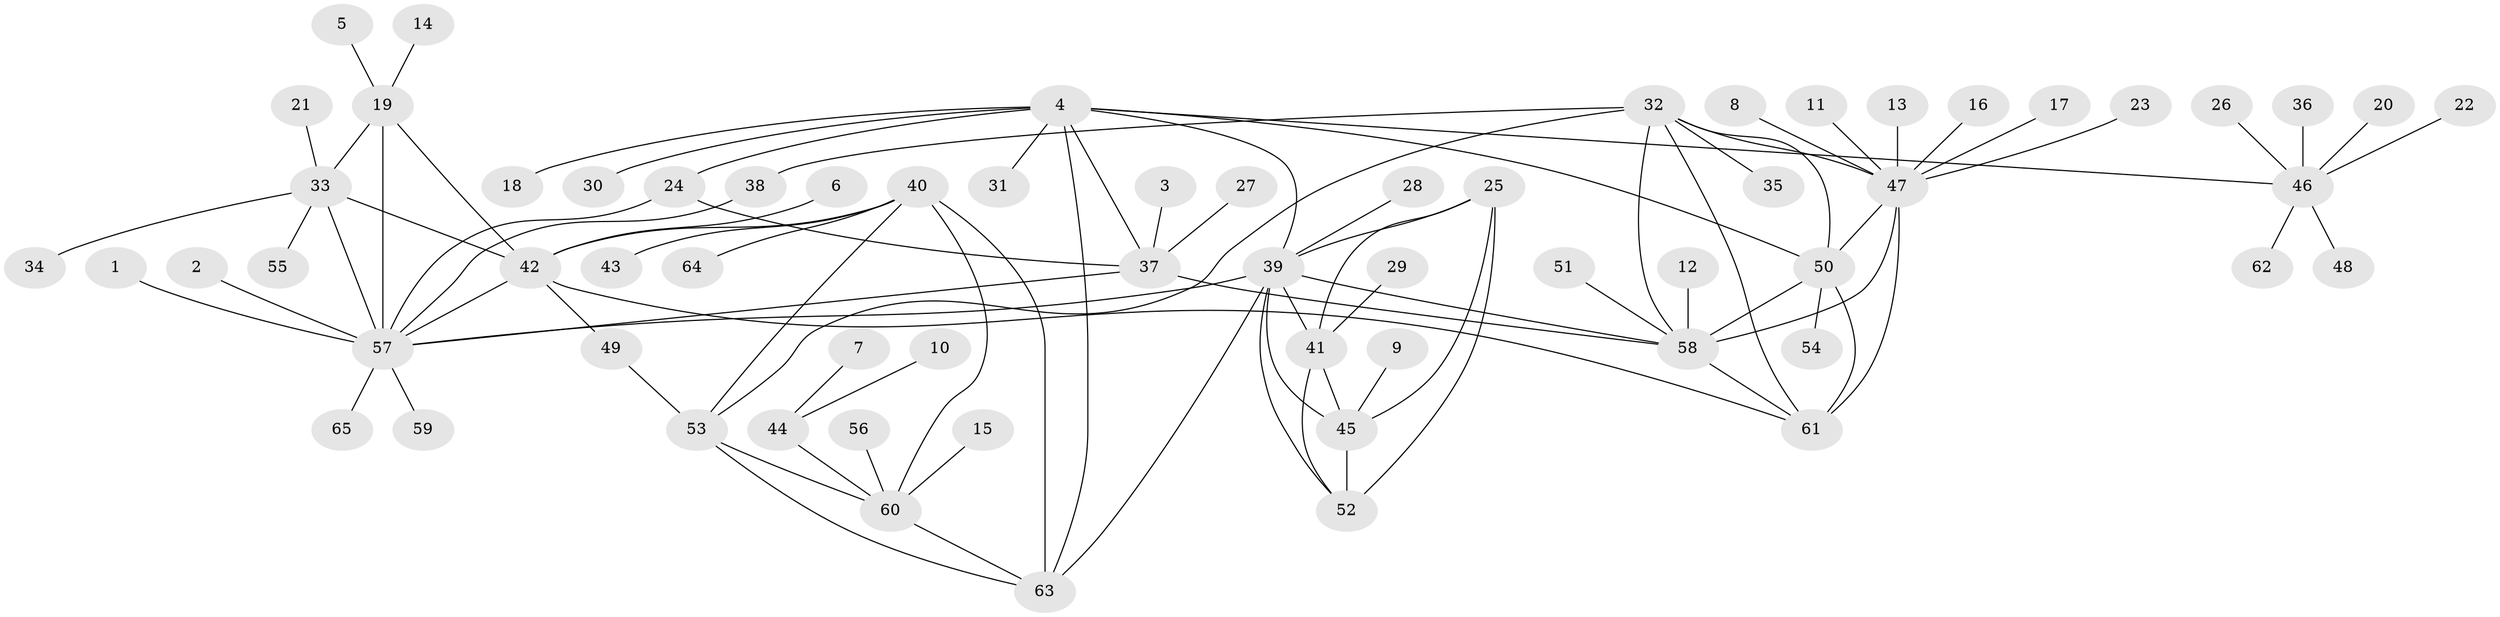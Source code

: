 // original degree distribution, {7: 0.06201550387596899, 9: 0.023255813953488372, 10: 0.031007751937984496, 6: 0.031007751937984496, 5: 0.023255813953488372, 8: 0.03875968992248062, 12: 0.015503875968992248, 11: 0.023255813953488372, 1: 0.6201550387596899, 3: 0.023255813953488372, 4: 0.007751937984496124, 2: 0.10077519379844961}
// Generated by graph-tools (version 1.1) at 2025/26/03/09/25 03:26:36]
// undirected, 65 vertices, 93 edges
graph export_dot {
graph [start="1"]
  node [color=gray90,style=filled];
  1;
  2;
  3;
  4;
  5;
  6;
  7;
  8;
  9;
  10;
  11;
  12;
  13;
  14;
  15;
  16;
  17;
  18;
  19;
  20;
  21;
  22;
  23;
  24;
  25;
  26;
  27;
  28;
  29;
  30;
  31;
  32;
  33;
  34;
  35;
  36;
  37;
  38;
  39;
  40;
  41;
  42;
  43;
  44;
  45;
  46;
  47;
  48;
  49;
  50;
  51;
  52;
  53;
  54;
  55;
  56;
  57;
  58;
  59;
  60;
  61;
  62;
  63;
  64;
  65;
  1 -- 57 [weight=1.0];
  2 -- 57 [weight=1.0];
  3 -- 37 [weight=1.0];
  4 -- 18 [weight=1.0];
  4 -- 24 [weight=4.0];
  4 -- 30 [weight=1.0];
  4 -- 31 [weight=1.0];
  4 -- 37 [weight=4.0];
  4 -- 39 [weight=1.0];
  4 -- 46 [weight=1.0];
  4 -- 50 [weight=1.0];
  4 -- 63 [weight=2.0];
  5 -- 19 [weight=1.0];
  6 -- 42 [weight=1.0];
  7 -- 44 [weight=1.0];
  8 -- 47 [weight=1.0];
  9 -- 45 [weight=1.0];
  10 -- 44 [weight=1.0];
  11 -- 47 [weight=1.0];
  12 -- 58 [weight=1.0];
  13 -- 47 [weight=1.0];
  14 -- 19 [weight=1.0];
  15 -- 60 [weight=1.0];
  16 -- 47 [weight=1.0];
  17 -- 47 [weight=1.0];
  19 -- 33 [weight=2.0];
  19 -- 42 [weight=2.0];
  19 -- 57 [weight=4.0];
  20 -- 46 [weight=1.0];
  21 -- 33 [weight=1.0];
  22 -- 46 [weight=1.0];
  23 -- 47 [weight=1.0];
  24 -- 37 [weight=1.0];
  24 -- 57 [weight=1.0];
  25 -- 39 [weight=1.0];
  25 -- 41 [weight=1.0];
  25 -- 45 [weight=2.0];
  25 -- 52 [weight=1.0];
  26 -- 46 [weight=1.0];
  27 -- 37 [weight=1.0];
  28 -- 39 [weight=1.0];
  29 -- 41 [weight=1.0];
  32 -- 35 [weight=1.0];
  32 -- 38 [weight=1.0];
  32 -- 47 [weight=1.0];
  32 -- 50 [weight=2.0];
  32 -- 53 [weight=1.0];
  32 -- 58 [weight=1.0];
  32 -- 61 [weight=1.0];
  33 -- 34 [weight=1.0];
  33 -- 42 [weight=1.0];
  33 -- 55 [weight=1.0];
  33 -- 57 [weight=2.0];
  36 -- 46 [weight=1.0];
  37 -- 57 [weight=1.0];
  37 -- 58 [weight=1.0];
  38 -- 57 [weight=1.0];
  39 -- 41 [weight=1.0];
  39 -- 45 [weight=2.0];
  39 -- 52 [weight=1.0];
  39 -- 57 [weight=1.0];
  39 -- 58 [weight=1.0];
  39 -- 63 [weight=1.0];
  40 -- 42 [weight=1.0];
  40 -- 43 [weight=1.0];
  40 -- 53 [weight=4.0];
  40 -- 60 [weight=2.0];
  40 -- 63 [weight=2.0];
  40 -- 64 [weight=1.0];
  41 -- 45 [weight=2.0];
  41 -- 52 [weight=1.0];
  42 -- 49 [weight=1.0];
  42 -- 57 [weight=2.0];
  42 -- 61 [weight=1.0];
  44 -- 60 [weight=1.0];
  45 -- 52 [weight=2.0];
  46 -- 48 [weight=1.0];
  46 -- 62 [weight=1.0];
  47 -- 50 [weight=2.0];
  47 -- 58 [weight=1.0];
  47 -- 61 [weight=1.0];
  49 -- 53 [weight=1.0];
  50 -- 54 [weight=1.0];
  50 -- 58 [weight=2.0];
  50 -- 61 [weight=2.0];
  51 -- 58 [weight=1.0];
  53 -- 60 [weight=2.0];
  53 -- 63 [weight=2.0];
  56 -- 60 [weight=1.0];
  57 -- 59 [weight=1.0];
  57 -- 65 [weight=1.0];
  58 -- 61 [weight=1.0];
  60 -- 63 [weight=1.0];
}

